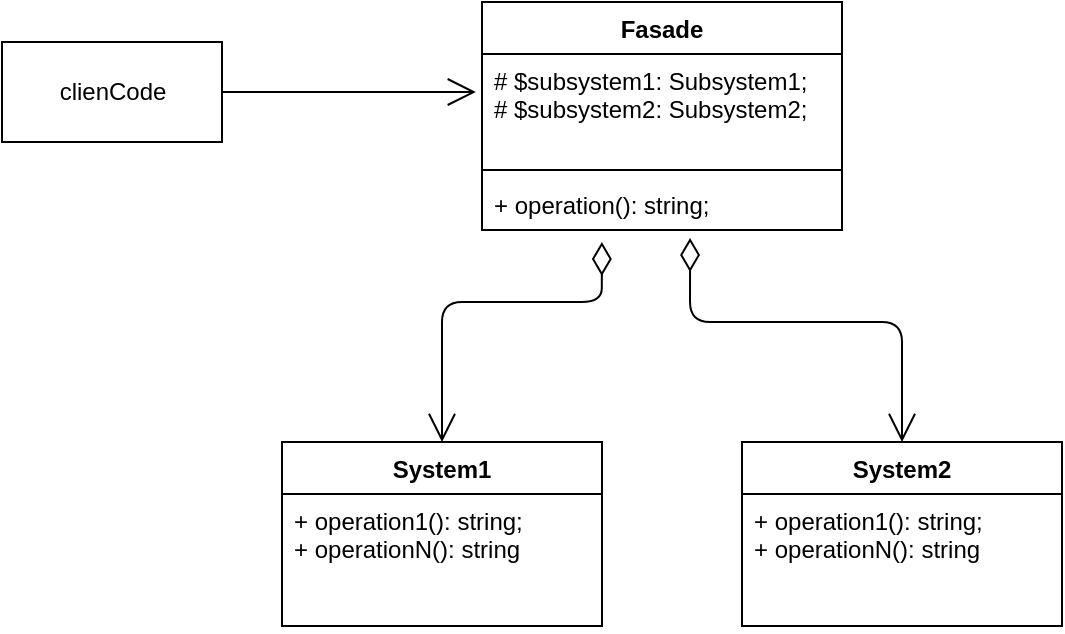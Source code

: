 <mxfile>
    <diagram id="iWXRZUsHj7el9KGf7rnS" name="Страница 1">
        <mxGraphModel dx="1047" dy="594" grid="1" gridSize="10" guides="1" tooltips="1" connect="1" arrows="1" fold="1" page="1" pageScale="1" pageWidth="827" pageHeight="1169" math="0" shadow="0">
            <root>
                <mxCell id="0"/>
                <mxCell id="1" parent="0"/>
                <mxCell id="2" value="Fasade" style="swimlane;fontStyle=1;align=center;verticalAlign=top;childLayout=stackLayout;horizontal=1;startSize=26;horizontalStack=0;resizeParent=1;resizeParentMax=0;resizeLast=0;collapsible=1;marginBottom=0;" parent="1" vertex="1">
                    <mxGeometry x="320" y="90" width="180" height="114" as="geometry"/>
                </mxCell>
                <mxCell id="3" value="# $subsystem1: Subsystem1;&#10;# $subsystem2: Subsystem2;" style="text;strokeColor=none;fillColor=none;align=left;verticalAlign=top;spacingLeft=4;spacingRight=4;overflow=hidden;rotatable=0;points=[[0,0.5],[1,0.5]];portConstraint=eastwest;" parent="2" vertex="1">
                    <mxGeometry y="26" width="180" height="54" as="geometry"/>
                </mxCell>
                <mxCell id="4" value="" style="line;strokeWidth=1;fillColor=none;align=left;verticalAlign=middle;spacingTop=-1;spacingLeft=3;spacingRight=3;rotatable=0;labelPosition=right;points=[];portConstraint=eastwest;" parent="2" vertex="1">
                    <mxGeometry y="80" width="180" height="8" as="geometry"/>
                </mxCell>
                <mxCell id="5" value="+ operation(): string;" style="text;strokeColor=none;fillColor=none;align=left;verticalAlign=top;spacingLeft=4;spacingRight=4;overflow=hidden;rotatable=0;points=[[0,0.5],[1,0.5]];portConstraint=eastwest;" parent="2" vertex="1">
                    <mxGeometry y="88" width="180" height="26" as="geometry"/>
                </mxCell>
                <mxCell id="6" value="System1" style="swimlane;fontStyle=1;align=center;verticalAlign=top;childLayout=stackLayout;horizontal=1;startSize=26;horizontalStack=0;resizeParent=1;resizeParentMax=0;resizeLast=0;collapsible=1;marginBottom=0;" vertex="1" parent="1">
                    <mxGeometry x="220" y="310" width="160" height="92" as="geometry"/>
                </mxCell>
                <mxCell id="9" value="+ operation1(): string;&#10;+ operationN(): string" style="text;strokeColor=none;fillColor=none;align=left;verticalAlign=top;spacingLeft=4;spacingRight=4;overflow=hidden;rotatable=0;points=[[0,0.5],[1,0.5]];portConstraint=eastwest;" vertex="1" parent="6">
                    <mxGeometry y="26" width="160" height="66" as="geometry"/>
                </mxCell>
                <mxCell id="10" value="System2" style="swimlane;fontStyle=1;align=center;verticalAlign=top;childLayout=stackLayout;horizontal=1;startSize=26;horizontalStack=0;resizeParent=1;resizeParentMax=0;resizeLast=0;collapsible=1;marginBottom=0;" vertex="1" parent="1">
                    <mxGeometry x="450" y="310" width="160" height="92" as="geometry"/>
                </mxCell>
                <mxCell id="11" value="+ operation1(): string;&#10;+ operationN(): string" style="text;strokeColor=none;fillColor=none;align=left;verticalAlign=top;spacingLeft=4;spacingRight=4;overflow=hidden;rotatable=0;points=[[0,0.5],[1,0.5]];portConstraint=eastwest;" vertex="1" parent="10">
                    <mxGeometry y="26" width="160" height="66" as="geometry"/>
                </mxCell>
                <mxCell id="13" value="" style="endArrow=open;html=1;endSize=12;startArrow=diamondThin;startSize=14;startFill=0;edgeStyle=orthogonalEdgeStyle;align=left;verticalAlign=bottom;entryX=0.5;entryY=0;entryDx=0;entryDy=0;exitX=0.333;exitY=1.231;exitDx=0;exitDy=0;exitPerimeter=0;" edge="1" parent="1" source="5" target="6">
                    <mxGeometry x="0.222" y="-76" relative="1" as="geometry">
                        <mxPoint x="290" y="280" as="sourcePoint"/>
                        <mxPoint x="460" y="280" as="targetPoint"/>
                        <Array as="points">
                            <mxPoint x="380" y="240"/>
                            <mxPoint x="300" y="240"/>
                        </Array>
                        <mxPoint x="6" y="-30" as="offset"/>
                    </mxGeometry>
                </mxCell>
                <mxCell id="14" value="" style="endArrow=open;html=1;endSize=12;startArrow=diamondThin;startSize=14;startFill=0;edgeStyle=orthogonalEdgeStyle;align=left;verticalAlign=bottom;entryX=0.5;entryY=0;entryDx=0;entryDy=0;exitX=0.578;exitY=1.154;exitDx=0;exitDy=0;exitPerimeter=0;" edge="1" parent="1" source="5" target="10">
                    <mxGeometry x="0.423" y="73" relative="1" as="geometry">
                        <mxPoint x="360" y="280" as="sourcePoint"/>
                        <mxPoint x="520" y="280" as="targetPoint"/>
                        <Array as="points">
                            <mxPoint x="424" y="250"/>
                            <mxPoint x="530" y="250"/>
                        </Array>
                        <mxPoint x="-13" y="-42" as="offset"/>
                    </mxGeometry>
                </mxCell>
                <mxCell id="15" value="clienCode" style="html=1;" vertex="1" parent="1">
                    <mxGeometry x="80" y="110" width="110" height="50" as="geometry"/>
                </mxCell>
                <mxCell id="16" value="" style="endArrow=open;endFill=1;endSize=12;html=1;entryX=-0.017;entryY=0.352;entryDx=0;entryDy=0;entryPerimeter=0;exitX=1;exitY=0.5;exitDx=0;exitDy=0;" edge="1" parent="1" source="15" target="3">
                    <mxGeometry width="160" relative="1" as="geometry">
                        <mxPoint x="70" y="260" as="sourcePoint"/>
                        <mxPoint x="230" y="260" as="targetPoint"/>
                    </mxGeometry>
                </mxCell>
            </root>
        </mxGraphModel>
    </diagram>
</mxfile>